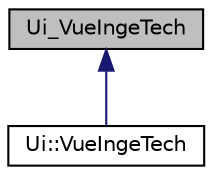 digraph "Ui_VueIngeTech"
{
 // LATEX_PDF_SIZE
  edge [fontname="Helvetica",fontsize="10",labelfontname="Helvetica",labelfontsize="10"];
  node [fontname="Helvetica",fontsize="10",shape=record];
  Node1 [label="Ui_VueIngeTech",height=0.2,width=0.4,color="black", fillcolor="grey75", style="filled", fontcolor="black",tooltip=" "];
  Node1 -> Node2 [dir="back",color="midnightblue",fontsize="10",style="solid",fontname="Helvetica"];
  Node2 [label="Ui::VueIngeTech",height=0.2,width=0.4,color="black", fillcolor="white", style="filled",URL="$classUi_1_1VueIngeTech.html",tooltip=" "];
}
